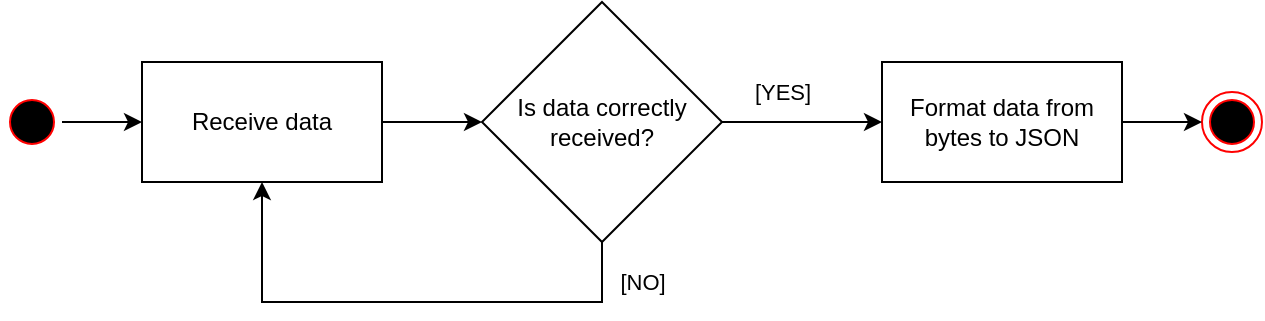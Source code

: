 <mxfile version="15.7.3" type="device"><diagram id="TEx3UZvfeen1V4EnL_ds" name="Pagina-1"><mxGraphModel dx="1102" dy="875" grid="1" gridSize="10" guides="1" tooltips="1" connect="1" arrows="1" fold="1" page="1" pageScale="1" pageWidth="2336" pageHeight="1654" math="0" shadow="0"><root><mxCell id="0"/><mxCell id="1" parent="0"/><mxCell id="VFTBjXft8wbzZdUWYA2C-5" value="" style="edgeStyle=orthogonalEdgeStyle;rounded=0;orthogonalLoop=1;jettySize=auto;html=1;" edge="1" parent="1" source="89FKyo4nO2U7r55Wx7xn-2" target="89FKyo4nO2U7r55Wx7xn-9"><mxGeometry relative="1" as="geometry"/></mxCell><mxCell id="89FKyo4nO2U7r55Wx7xn-2" value="" style="ellipse;html=1;shape=startState;fillColor=#000000;strokeColor=#ff0000;" parent="1" vertex="1"><mxGeometry x="80" y="115" width="30" height="30" as="geometry"/></mxCell><mxCell id="89FKyo4nO2U7r55Wx7xn-3" value="" style="ellipse;html=1;shape=endState;fillColor=#000000;strokeColor=#ff0000;" parent="1" vertex="1"><mxGeometry x="680" y="115" width="30" height="30" as="geometry"/></mxCell><mxCell id="VFTBjXft8wbzZdUWYA2C-15" value="" style="edgeStyle=orthogonalEdgeStyle;rounded=0;orthogonalLoop=1;jettySize=auto;html=1;" edge="1" parent="1" source="89FKyo4nO2U7r55Wx7xn-9" target="VFTBjXft8wbzZdUWYA2C-10"><mxGeometry relative="1" as="geometry"/></mxCell><mxCell id="89FKyo4nO2U7r55Wx7xn-9" value="Receive data" style="rounded=0;whiteSpace=wrap;html=1;" parent="1" vertex="1"><mxGeometry x="150" y="100" width="120" height="60" as="geometry"/></mxCell><mxCell id="VFTBjXft8wbzZdUWYA2C-9" value="" style="edgeStyle=orthogonalEdgeStyle;rounded=0;orthogonalLoop=1;jettySize=auto;html=1;" edge="1" parent="1" source="VFTBjXft8wbzZdUWYA2C-4" target="89FKyo4nO2U7r55Wx7xn-3"><mxGeometry relative="1" as="geometry"/></mxCell><mxCell id="VFTBjXft8wbzZdUWYA2C-4" value="Format data from bytes to JSON" style="rounded=0;whiteSpace=wrap;html=1;" vertex="1" parent="1"><mxGeometry x="520" y="100" width="120" height="60" as="geometry"/></mxCell><mxCell id="VFTBjXft8wbzZdUWYA2C-10" value="Is data correctly received?" style="rhombus;whiteSpace=wrap;html=1;" vertex="1" parent="1"><mxGeometry x="320" y="70" width="120" height="120" as="geometry"/></mxCell><mxCell id="VFTBjXft8wbzZdUWYA2C-11" value="" style="endArrow=classic;html=1;rounded=0;exitX=1;exitY=0.5;exitDx=0;exitDy=0;entryX=0;entryY=0.5;entryDx=0;entryDy=0;" edge="1" parent="1" source="VFTBjXft8wbzZdUWYA2C-10" target="VFTBjXft8wbzZdUWYA2C-4"><mxGeometry relative="1" as="geometry"><mxPoint x="500" y="255" as="sourcePoint"/><mxPoint x="510" y="130" as="targetPoint"/></mxGeometry></mxCell><mxCell id="VFTBjXft8wbzZdUWYA2C-12" value="[YES]" style="edgeLabel;resizable=0;html=1;align=center;verticalAlign=middle;" connectable="0" vertex="1" parent="VFTBjXft8wbzZdUWYA2C-11"><mxGeometry relative="1" as="geometry"><mxPoint x="-10" y="-15" as="offset"/></mxGeometry></mxCell><mxCell id="VFTBjXft8wbzZdUWYA2C-13" value="" style="endArrow=classic;html=1;rounded=0;exitX=0.5;exitY=1;exitDx=0;exitDy=0;entryX=0.5;entryY=1;entryDx=0;entryDy=0;" edge="1" parent="1" source="VFTBjXft8wbzZdUWYA2C-10" target="89FKyo4nO2U7r55Wx7xn-9"><mxGeometry relative="1" as="geometry"><mxPoint x="360" y="250" as="sourcePoint"/><mxPoint x="380" y="250" as="targetPoint"/><Array as="points"><mxPoint x="380" y="220"/><mxPoint x="210" y="220"/></Array></mxGeometry></mxCell><mxCell id="VFTBjXft8wbzZdUWYA2C-14" value="[NO]" style="edgeLabel;resizable=0;html=1;align=center;verticalAlign=middle;" connectable="0" vertex="1" parent="VFTBjXft8wbzZdUWYA2C-13"><mxGeometry relative="1" as="geometry"><mxPoint x="120" y="-10" as="offset"/></mxGeometry></mxCell></root></mxGraphModel></diagram></mxfile>